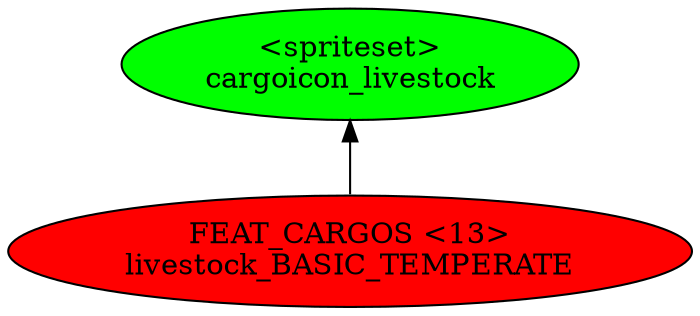 digraph {
rankdir="BT"
cargoicon_livestock [fillcolor=green style="filled" label="<spriteset>\ncargoicon_livestock"]
livestock_BASIC_TEMPERATE [fillcolor=red style="filled" label="FEAT_CARGOS <13>\nlivestock_BASIC_TEMPERATE"]
livestock_BASIC_TEMPERATE->cargoicon_livestock
}
